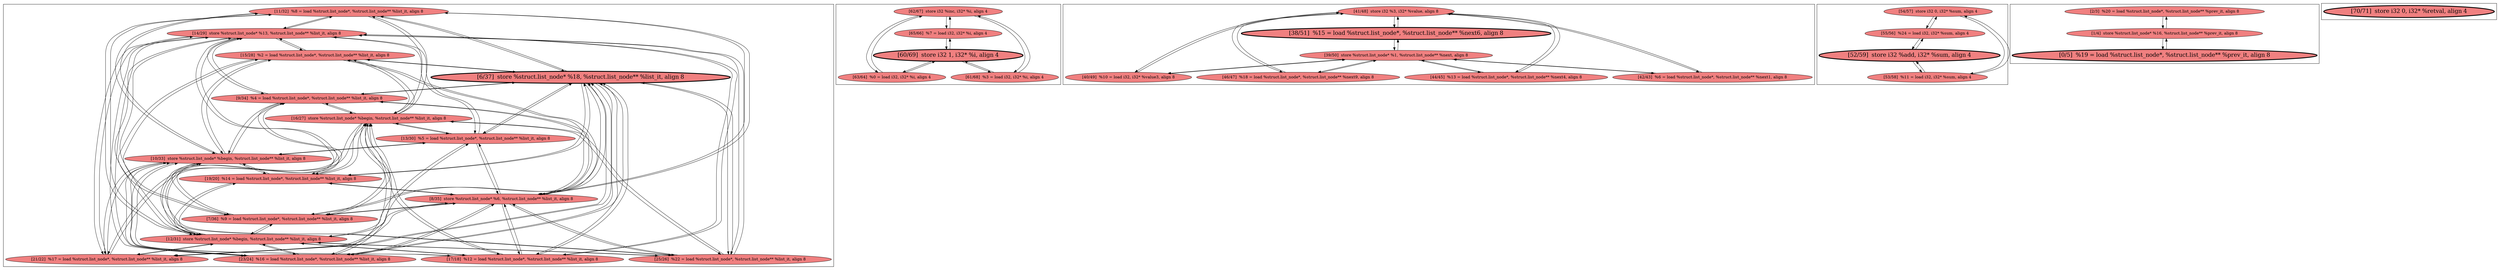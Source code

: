 
digraph G {



node126->node123 [ ]
node117->node114 [ ]
node120->node123 [ ]
node123->node120 [ ]
node114->node117 [ ]
node117->node120 [ ]
node120->node117 [ ]
node114->node125 [ ]
node147->node145 [ ]
node125->node118 [ ]
node118->node125 [ ]
node125->node116 [ ]
node116->node125 [ ]
node129->node120 [ ]
node117->node116 [ ]
node127->node125 [ ]
node119->node125 [ ]
node132->node135 [ ]
node124->node115 [ ]
node137->node138 [ ]
node115->node124 [ ]
node118->node129 [ ]
node124->node123 [ ]
node117->node124 [ ]
node124->node117 [ ]
node120->node125 [ ]
node135->node133 [ ]
node146->node147 [ ]
node137->node140 [ ]
node128->node115 [ ]
node147->node146 [ ]
node127->node129 [ ]
node115->node128 [ ]
node140->node137 [ ]
node120->node121 [ ]
node145->node148 [ ]
node129->node114 [ ]
node127->node115 [ ]
node121->node124 [ ]
node114->node129 [ ]
node133->node131 [ ]
node116->node117 [ ]
node126->node125 [ ]
node126->node117 [ ]
node129->node128 [ ]
node117->node122 [ ]
node122->node117 [ ]
node135->node132 [ ]
node126->node129 [ ]
node115->node127 [ ]
node129->node126 [ ]
node122->node115 [ ]
node129->node122 [ ]
node117->node118 [ ]
node115->node122 [ ]
node138->node137 [ ]
node117->node126 [ ]
node122->node129 [ ]
node117->node128 [ ]
node126->node121 [ ]
node148->node145 [ ]
node123->node127 [ ]
node120->node115 [ ]
node130->node132 [ ]
node136->node132 [ ]
node139->node138 [ ]
node119->node117 [ ]
node133->node136 [ ]
node118->node117 [ ]
node139->node140 [ ]
node119->node121 [ ]
node116->node123 [ ]
node118->node123 [ ]
node125->node126 [ ]
node123->node119 [ ]
node117->node119 [ ]
node121->node126 [ ]
node123->node118 [ ]
node141->node143 [ ]
node121->node118 [ ]
node131->node133 [ ]
node114->node115 [ ]
node119->node123 [ ]
node145->node147 [ ]
node129->node118 [ ]
node128->node117 [ ]
node114->node121 [ ]
node121->node127 [ ]
node129->node116 [ ]
node121->node114 [ ]
node125->node119 [ ]
node121->node119 [ ]
node143->node141 [ ]
node119->node129 [ ]
node118->node121 [ ]
node125->node114 [ ]
node133->node135 [ ]
node129->node127 [ ]
node121->node116 [ ]
node142->node143 [ ]
node124->node121 [ ]
node129->node119 [ ]
node134->node132 [ ]
node115->node114 [ ]
node125->node127 [ ]
node132->node131 [ ]
node138->node139 [ ]
node123->node122 [ ]
node116->node121 [ ]
node124->node125 [ ]
node140->node139 [ ]
node127->node117 [ ]
node118->node115 [ ]
node114->node123 [ ]
node115->node116 [ ]
node116->node115 [ ]
node125->node124 [ ]
node127->node121 [ ]
node129->node124 [ ]
node136->node133 [ ]
node117->node127 [ ]
node123->node124 [ ]
node115->node120 [ ]
node128->node129 [ ]
node123->node114 [ ]
node123->node116 [ ]
node133->node134 [ ]
node124->node129 [ ]
node120->node129 [ ]
node134->node133 [ ]
node125->node128 [ ]
node123->node126 [ ]
node115->node126 [ ]
node119->node115 [ ]
node115->node119 [ ]
node122->node123 [ ]
node149->node147 [ ]
node146->node148 [ ]
node147->node149 [ ]
node125->node120 [ ]
node131->node132 [ ]
node121->node128 [ ]
node130->node133 [ ]
node127->node123 [ ]
node133->node130 [ ]
node116->node129 [ ]
node148->node146 [ ]
node132->node130 [ ]
node149->node148 [ ]
node128->node121 [ ]
node122->node125 [ ]
node121->node122 [ ]
node121->node120 [ ]
node132->node134 [ ]
node128->node125 [ ]
node126->node115 [ ]
node125->node122 [ ]
node122->node121 [ ]
node148->node149 [ ]
node123->node128 [ ]
node143->node142 [ ]
node128->node123 [ ]
node132->node136 [ ]
node115->node118 [ ]


subgraph cluster4 {


node144 [penwidth=3.0,fontsize=20,fillcolor=lightcoral,label="[70/71]  store i32 0, i32* %retval, align 4",shape=ellipse,style=filled ]



}

subgraph cluster3 {


node143 [fillcolor=lightcoral,label="[1/4]  store %struct.list_node* %16, %struct.list_node** %prev_it, align 8",shape=ellipse,style=filled ]
node141 [fillcolor=lightcoral,label="[2/3]  %20 = load %struct.list_node*, %struct.list_node** %prev_it, align 8",shape=ellipse,style=filled ]
node142 [penwidth=3.0,fontsize=20,fillcolor=lightcoral,label="[0/5]  %19 = load %struct.list_node*, %struct.list_node** %prev_it, align 8",shape=ellipse,style=filled ]



}

subgraph cluster2 {


node140 [fillcolor=lightcoral,label="[53/58]  %11 = load i32, i32* %sum, align 4",shape=ellipse,style=filled ]
node137 [fillcolor=lightcoral,label="[54/57]  store i32 0, i32* %sum, align 4",shape=ellipse,style=filled ]
node139 [penwidth=3.0,fontsize=20,fillcolor=lightcoral,label="[52/59]  store i32 %add, i32* %sum, align 4",shape=ellipse,style=filled ]
node138 [fillcolor=lightcoral,label="[55/56]  %24 = load i32, i32* %sum, align 4",shape=ellipse,style=filled ]



}

subgraph cluster5 {


node149 [fillcolor=lightcoral,label="[61/68]  %3 = load i32, i32* %i, align 4",shape=ellipse,style=filled ]
node148 [penwidth=3.0,fontsize=20,fillcolor=lightcoral,label="[60/69]  store i32 1, i32* %i, align 4",shape=ellipse,style=filled ]
node147 [fillcolor=lightcoral,label="[62/67]  store i32 %inc, i32* %i, align 4",shape=ellipse,style=filled ]
node145 [fillcolor=lightcoral,label="[65/66]  %7 = load i32, i32* %i, align 4",shape=ellipse,style=filled ]
node146 [fillcolor=lightcoral,label="[63/64]  %0 = load i32, i32* %i, align 4",shape=ellipse,style=filled ]



}

subgraph cluster0 {


node128 [fillcolor=lightcoral,label="[9/34]  %4 = load %struct.list_node*, %struct.list_node** %list_it, align 8",shape=ellipse,style=filled ]
node127 [fillcolor=lightcoral,label="[7/36]  %9 = load %struct.list_node*, %struct.list_node** %list_it, align 8",shape=ellipse,style=filled ]
node126 [fillcolor=lightcoral,label="[11/32]  %8 = load %struct.list_node*, %struct.list_node** %list_it, align 8",shape=ellipse,style=filled ]
node125 [fillcolor=lightcoral,label="[8/35]  store %struct.list_node* %6, %struct.list_node** %list_it, align 8",shape=ellipse,style=filled ]
node123 [fillcolor=lightcoral,label="[14/29]  store %struct.list_node* %13, %struct.list_node** %list_it, align 8",shape=ellipse,style=filled ]
node129 [fillcolor=lightcoral,label="[10/33]  store %struct.list_node* %begin, %struct.list_node** %list_it, align 8",shape=ellipse,style=filled ]
node122 [fillcolor=lightcoral,label="[15/28]  %2 = load %struct.list_node*, %struct.list_node** %list_it, align 8",shape=ellipse,style=filled ]
node124 [fillcolor=lightcoral,label="[13/30]  %5 = load %struct.list_node*, %struct.list_node** %list_it, align 8",shape=ellipse,style=filled ]
node121 [penwidth=3.0,fontsize=20,fillcolor=lightcoral,label="[6/37]  store %struct.list_node* %18, %struct.list_node** %list_it, align 8",shape=ellipse,style=filled ]
node120 [fillcolor=lightcoral,label="[17/18]  %12 = load %struct.list_node*, %struct.list_node** %list_it, align 8",shape=ellipse,style=filled ]
node114 [fillcolor=lightcoral,label="[25/26]  %22 = load %struct.list_node*, %struct.list_node** %list_it, align 8",shape=ellipse,style=filled ]
node117 [fillcolor=lightcoral,label="[12/31]  store %struct.list_node* %begin, %struct.list_node** %list_it, align 8",shape=ellipse,style=filled ]
node115 [fillcolor=lightcoral,label="[16/27]  store %struct.list_node* %begin, %struct.list_node** %list_it, align 8",shape=ellipse,style=filled ]
node116 [fillcolor=lightcoral,label="[23/24]  %16 = load %struct.list_node*, %struct.list_node** %list_it, align 8",shape=ellipse,style=filled ]
node118 [fillcolor=lightcoral,label="[21/22]  %17 = load %struct.list_node*, %struct.list_node** %list_it, align 8",shape=ellipse,style=filled ]
node119 [fillcolor=lightcoral,label="[19/20]  %14 = load %struct.list_node*, %struct.list_node** %list_it, align 8",shape=ellipse,style=filled ]



}

subgraph cluster1 {


node136 [fillcolor=lightcoral,label="[44/45]  %13 = load %struct.list_node*, %struct.list_node** %next4, align 8",shape=ellipse,style=filled ]
node130 [fillcolor=lightcoral,label="[46/47]  %18 = load %struct.list_node*, %struct.list_node** %next9, align 8",shape=ellipse,style=filled ]
node132 [fillcolor=lightcoral,label="[41/48]  store i32 %3, i32* %value, align 8",shape=ellipse,style=filled ]
node133 [fillcolor=lightcoral,label="[39/50]  store %struct.list_node* %1, %struct.list_node** %next, align 8",shape=ellipse,style=filled ]
node131 [fillcolor=lightcoral,label="[40/49]  %10 = load i32, i32* %value3, align 8",shape=ellipse,style=filled ]
node134 [fillcolor=lightcoral,label="[42/43]  %6 = load %struct.list_node*, %struct.list_node** %next1, align 8",shape=ellipse,style=filled ]
node135 [penwidth=3.0,fontsize=20,fillcolor=lightcoral,label="[38/51]  %15 = load %struct.list_node*, %struct.list_node** %next6, align 8",shape=ellipse,style=filled ]



}

}
